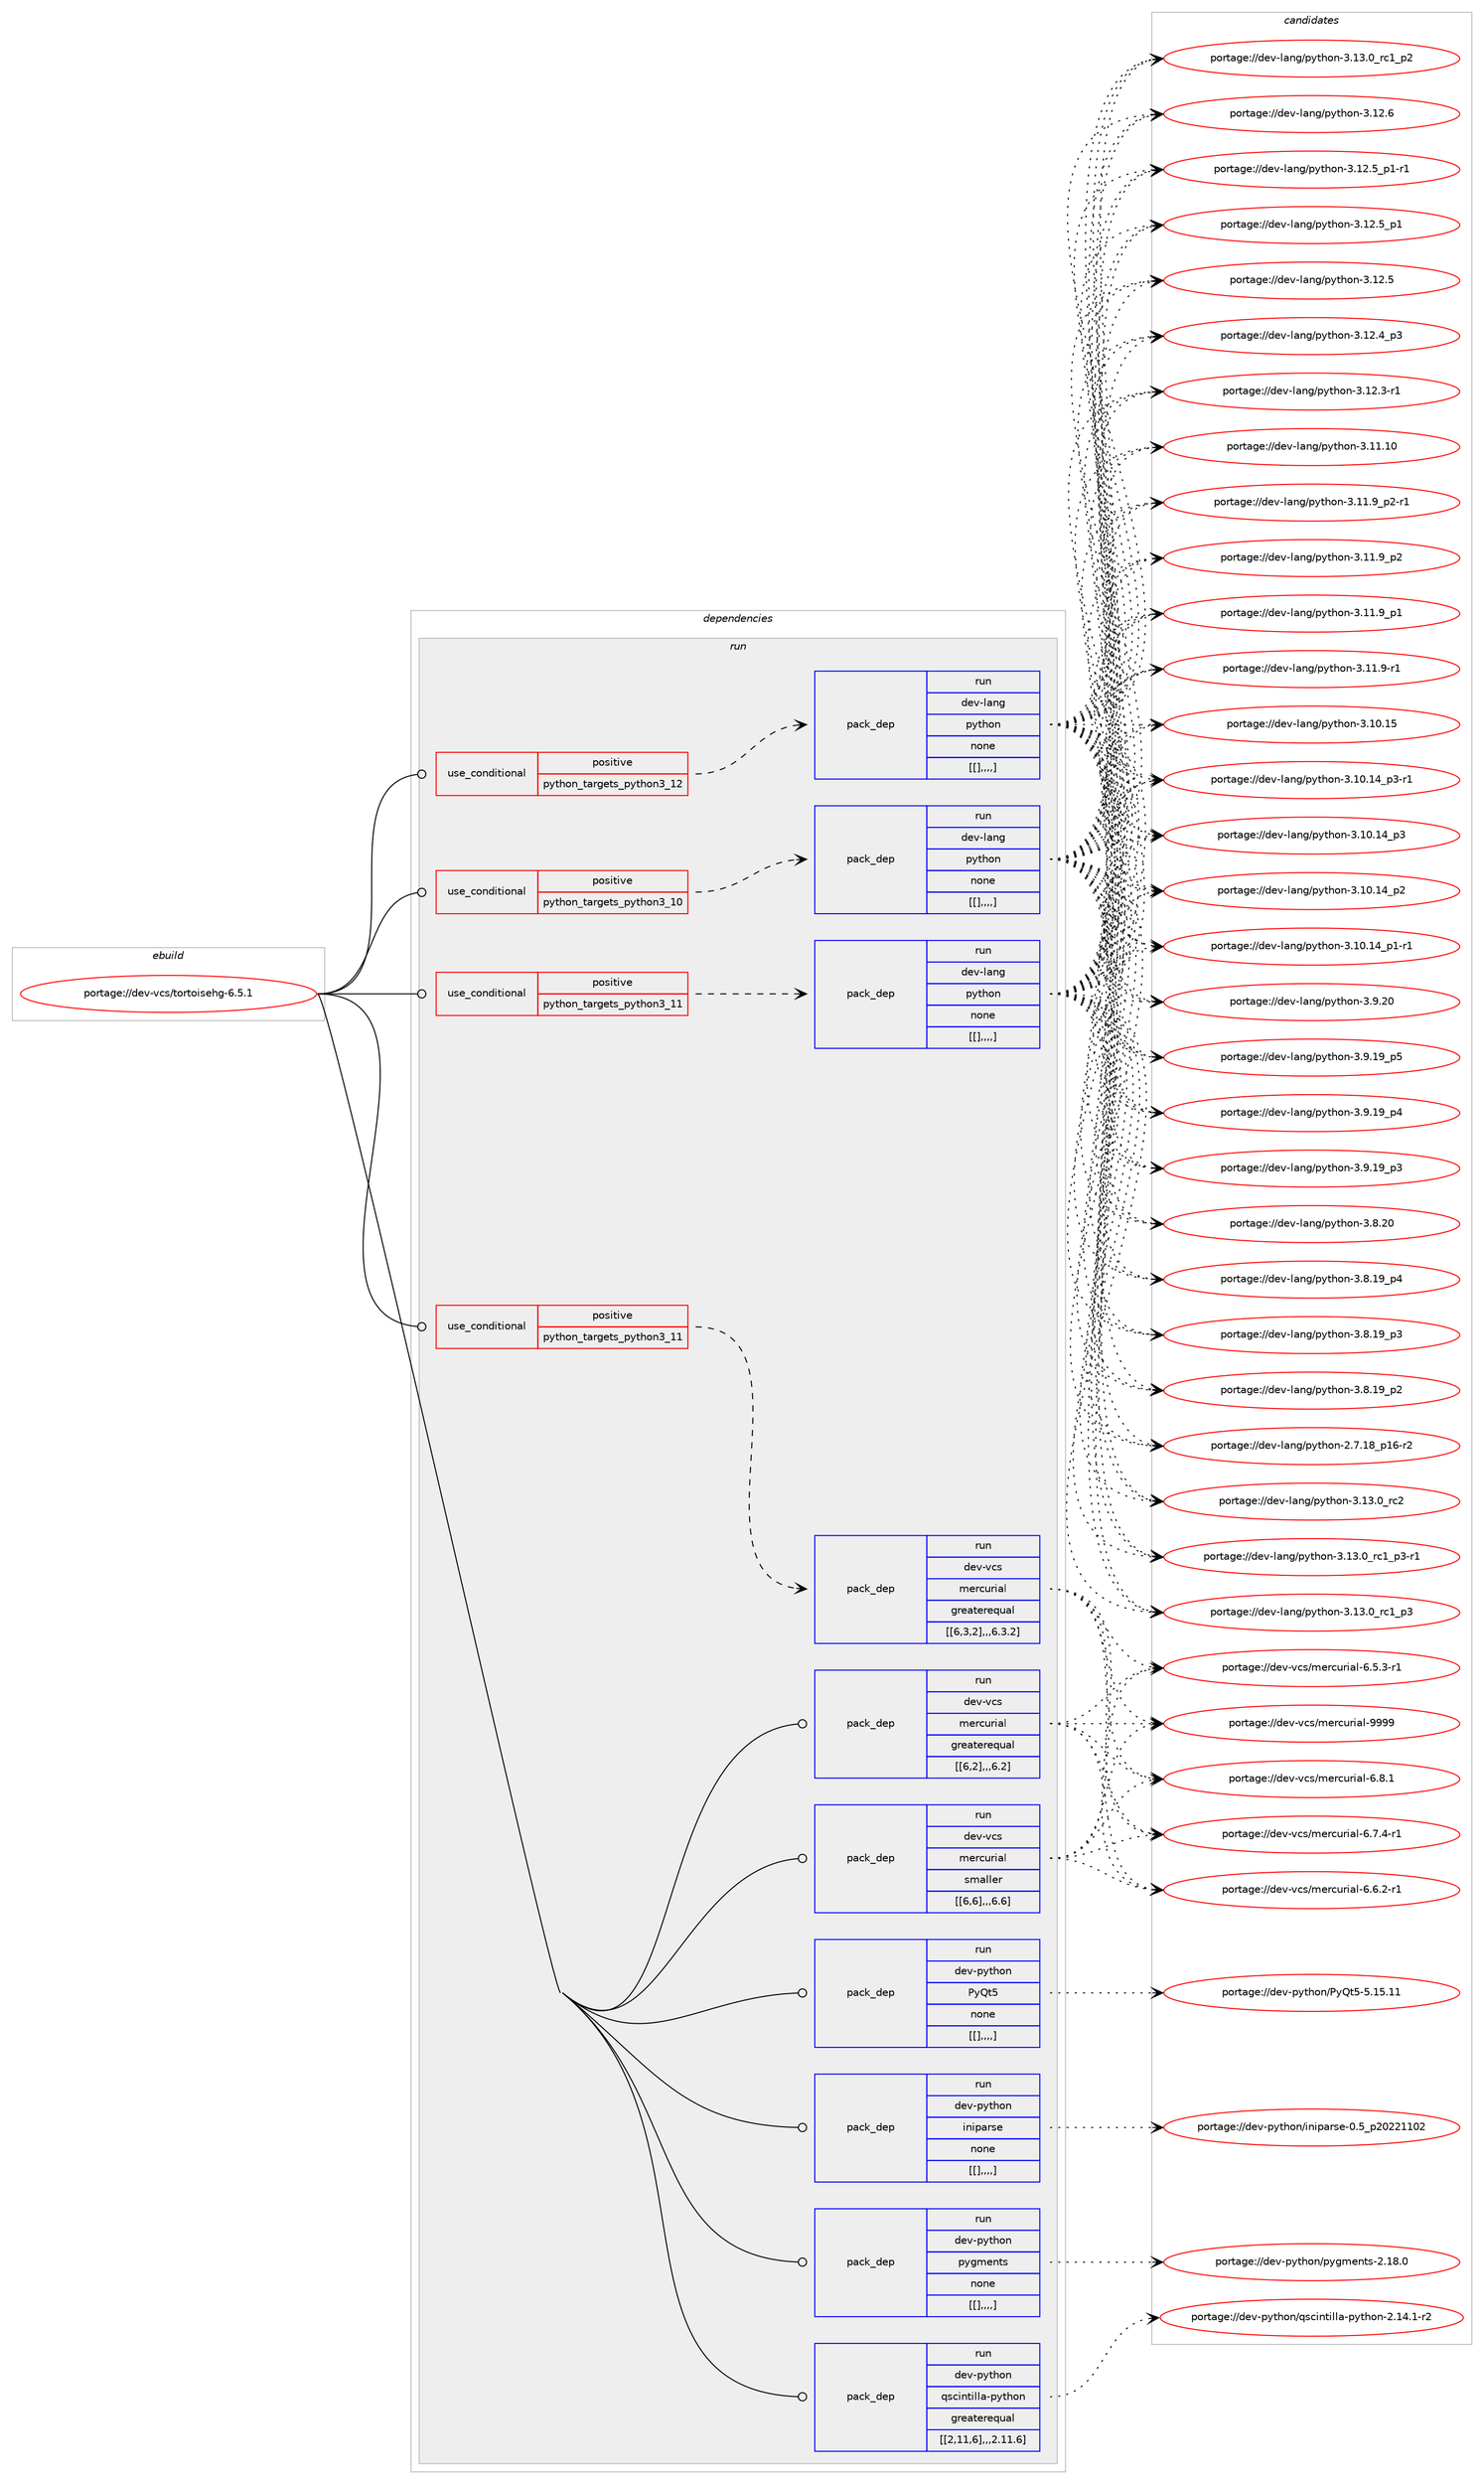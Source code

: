 digraph prolog {

# *************
# Graph options
# *************

newrank=true;
concentrate=true;
compound=true;
graph [rankdir=LR,fontname=Helvetica,fontsize=10,ranksep=1.5];#, ranksep=2.5, nodesep=0.2];
edge  [arrowhead=vee];
node  [fontname=Helvetica,fontsize=10];

# **********
# The ebuild
# **********

subgraph cluster_leftcol {
color=gray;
label=<<i>ebuild</i>>;
id [label="portage://dev-vcs/tortoisehg-6.5.1", color=red, width=4, href="../dev-vcs/tortoisehg-6.5.1.svg"];
}

# ****************
# The dependencies
# ****************

subgraph cluster_midcol {
color=gray;
label=<<i>dependencies</i>>;
subgraph cluster_compile {
fillcolor="#eeeeee";
style=filled;
label=<<i>compile</i>>;
}
subgraph cluster_compileandrun {
fillcolor="#eeeeee";
style=filled;
label=<<i>compile and run</i>>;
}
subgraph cluster_run {
fillcolor="#eeeeee";
style=filled;
label=<<i>run</i>>;
subgraph cond64513 {
dependency227089 [label=<<TABLE BORDER="0" CELLBORDER="1" CELLSPACING="0" CELLPADDING="4"><TR><TD ROWSPAN="3" CELLPADDING="10">use_conditional</TD></TR><TR><TD>positive</TD></TR><TR><TD>python_targets_python3_10</TD></TR></TABLE>>, shape=none, color=red];
subgraph pack161110 {
dependency227090 [label=<<TABLE BORDER="0" CELLBORDER="1" CELLSPACING="0" CELLPADDING="4" WIDTH="220"><TR><TD ROWSPAN="6" CELLPADDING="30">pack_dep</TD></TR><TR><TD WIDTH="110">run</TD></TR><TR><TD>dev-lang</TD></TR><TR><TD>python</TD></TR><TR><TD>none</TD></TR><TR><TD>[[],,,,]</TD></TR></TABLE>>, shape=none, color=blue];
}
dependency227089:e -> dependency227090:w [weight=20,style="dashed",arrowhead="vee"];
}
id:e -> dependency227089:w [weight=20,style="solid",arrowhead="odot"];
subgraph cond64514 {
dependency227091 [label=<<TABLE BORDER="0" CELLBORDER="1" CELLSPACING="0" CELLPADDING="4"><TR><TD ROWSPAN="3" CELLPADDING="10">use_conditional</TD></TR><TR><TD>positive</TD></TR><TR><TD>python_targets_python3_11</TD></TR></TABLE>>, shape=none, color=red];
subgraph pack161111 {
dependency227092 [label=<<TABLE BORDER="0" CELLBORDER="1" CELLSPACING="0" CELLPADDING="4" WIDTH="220"><TR><TD ROWSPAN="6" CELLPADDING="30">pack_dep</TD></TR><TR><TD WIDTH="110">run</TD></TR><TR><TD>dev-lang</TD></TR><TR><TD>python</TD></TR><TR><TD>none</TD></TR><TR><TD>[[],,,,]</TD></TR></TABLE>>, shape=none, color=blue];
}
dependency227091:e -> dependency227092:w [weight=20,style="dashed",arrowhead="vee"];
}
id:e -> dependency227091:w [weight=20,style="solid",arrowhead="odot"];
subgraph cond64515 {
dependency227093 [label=<<TABLE BORDER="0" CELLBORDER="1" CELLSPACING="0" CELLPADDING="4"><TR><TD ROWSPAN="3" CELLPADDING="10">use_conditional</TD></TR><TR><TD>positive</TD></TR><TR><TD>python_targets_python3_11</TD></TR></TABLE>>, shape=none, color=red];
subgraph pack161112 {
dependency227094 [label=<<TABLE BORDER="0" CELLBORDER="1" CELLSPACING="0" CELLPADDING="4" WIDTH="220"><TR><TD ROWSPAN="6" CELLPADDING="30">pack_dep</TD></TR><TR><TD WIDTH="110">run</TD></TR><TR><TD>dev-vcs</TD></TR><TR><TD>mercurial</TD></TR><TR><TD>greaterequal</TD></TR><TR><TD>[[6,3,2],,,6.3.2]</TD></TR></TABLE>>, shape=none, color=blue];
}
dependency227093:e -> dependency227094:w [weight=20,style="dashed",arrowhead="vee"];
}
id:e -> dependency227093:w [weight=20,style="solid",arrowhead="odot"];
subgraph cond64516 {
dependency227095 [label=<<TABLE BORDER="0" CELLBORDER="1" CELLSPACING="0" CELLPADDING="4"><TR><TD ROWSPAN="3" CELLPADDING="10">use_conditional</TD></TR><TR><TD>positive</TD></TR><TR><TD>python_targets_python3_12</TD></TR></TABLE>>, shape=none, color=red];
subgraph pack161113 {
dependency227096 [label=<<TABLE BORDER="0" CELLBORDER="1" CELLSPACING="0" CELLPADDING="4" WIDTH="220"><TR><TD ROWSPAN="6" CELLPADDING="30">pack_dep</TD></TR><TR><TD WIDTH="110">run</TD></TR><TR><TD>dev-lang</TD></TR><TR><TD>python</TD></TR><TR><TD>none</TD></TR><TR><TD>[[],,,,]</TD></TR></TABLE>>, shape=none, color=blue];
}
dependency227095:e -> dependency227096:w [weight=20,style="dashed",arrowhead="vee"];
}
id:e -> dependency227095:w [weight=20,style="solid",arrowhead="odot"];
subgraph pack161114 {
dependency227097 [label=<<TABLE BORDER="0" CELLBORDER="1" CELLSPACING="0" CELLPADDING="4" WIDTH="220"><TR><TD ROWSPAN="6" CELLPADDING="30">pack_dep</TD></TR><TR><TD WIDTH="110">run</TD></TR><TR><TD>dev-python</TD></TR><TR><TD>PyQt5</TD></TR><TR><TD>none</TD></TR><TR><TD>[[],,,,]</TD></TR></TABLE>>, shape=none, color=blue];
}
id:e -> dependency227097:w [weight=20,style="solid",arrowhead="odot"];
subgraph pack161115 {
dependency227098 [label=<<TABLE BORDER="0" CELLBORDER="1" CELLSPACING="0" CELLPADDING="4" WIDTH="220"><TR><TD ROWSPAN="6" CELLPADDING="30">pack_dep</TD></TR><TR><TD WIDTH="110">run</TD></TR><TR><TD>dev-python</TD></TR><TR><TD>iniparse</TD></TR><TR><TD>none</TD></TR><TR><TD>[[],,,,]</TD></TR></TABLE>>, shape=none, color=blue];
}
id:e -> dependency227098:w [weight=20,style="solid",arrowhead="odot"];
subgraph pack161116 {
dependency227099 [label=<<TABLE BORDER="0" CELLBORDER="1" CELLSPACING="0" CELLPADDING="4" WIDTH="220"><TR><TD ROWSPAN="6" CELLPADDING="30">pack_dep</TD></TR><TR><TD WIDTH="110">run</TD></TR><TR><TD>dev-python</TD></TR><TR><TD>pygments</TD></TR><TR><TD>none</TD></TR><TR><TD>[[],,,,]</TD></TR></TABLE>>, shape=none, color=blue];
}
id:e -> dependency227099:w [weight=20,style="solid",arrowhead="odot"];
subgraph pack161117 {
dependency227100 [label=<<TABLE BORDER="0" CELLBORDER="1" CELLSPACING="0" CELLPADDING="4" WIDTH="220"><TR><TD ROWSPAN="6" CELLPADDING="30">pack_dep</TD></TR><TR><TD WIDTH="110">run</TD></TR><TR><TD>dev-python</TD></TR><TR><TD>qscintilla-python</TD></TR><TR><TD>greaterequal</TD></TR><TR><TD>[[2,11,6],,,2.11.6]</TD></TR></TABLE>>, shape=none, color=blue];
}
id:e -> dependency227100:w [weight=20,style="solid",arrowhead="odot"];
subgraph pack161118 {
dependency227101 [label=<<TABLE BORDER="0" CELLBORDER="1" CELLSPACING="0" CELLPADDING="4" WIDTH="220"><TR><TD ROWSPAN="6" CELLPADDING="30">pack_dep</TD></TR><TR><TD WIDTH="110">run</TD></TR><TR><TD>dev-vcs</TD></TR><TR><TD>mercurial</TD></TR><TR><TD>greaterequal</TD></TR><TR><TD>[[6,2],,,6.2]</TD></TR></TABLE>>, shape=none, color=blue];
}
id:e -> dependency227101:w [weight=20,style="solid",arrowhead="odot"];
subgraph pack161119 {
dependency227102 [label=<<TABLE BORDER="0" CELLBORDER="1" CELLSPACING="0" CELLPADDING="4" WIDTH="220"><TR><TD ROWSPAN="6" CELLPADDING="30">pack_dep</TD></TR><TR><TD WIDTH="110">run</TD></TR><TR><TD>dev-vcs</TD></TR><TR><TD>mercurial</TD></TR><TR><TD>smaller</TD></TR><TR><TD>[[6,6],,,6.6]</TD></TR></TABLE>>, shape=none, color=blue];
}
id:e -> dependency227102:w [weight=20,style="solid",arrowhead="odot"];
}
}

# **************
# The candidates
# **************

subgraph cluster_choices {
rank=same;
color=gray;
label=<<i>candidates</i>>;

subgraph choice161110 {
color=black;
nodesep=1;
choice10010111845108971101034711212111610411111045514649514648951149950 [label="portage://dev-lang/python-3.13.0_rc2", color=red, width=4,href="../dev-lang/python-3.13.0_rc2.svg"];
choice1001011184510897110103471121211161041111104551464951464895114994995112514511449 [label="portage://dev-lang/python-3.13.0_rc1_p3-r1", color=red, width=4,href="../dev-lang/python-3.13.0_rc1_p3-r1.svg"];
choice100101118451089711010347112121116104111110455146495146489511499499511251 [label="portage://dev-lang/python-3.13.0_rc1_p3", color=red, width=4,href="../dev-lang/python-3.13.0_rc1_p3.svg"];
choice100101118451089711010347112121116104111110455146495146489511499499511250 [label="portage://dev-lang/python-3.13.0_rc1_p2", color=red, width=4,href="../dev-lang/python-3.13.0_rc1_p2.svg"];
choice10010111845108971101034711212111610411111045514649504654 [label="portage://dev-lang/python-3.12.6", color=red, width=4,href="../dev-lang/python-3.12.6.svg"];
choice1001011184510897110103471121211161041111104551464950465395112494511449 [label="portage://dev-lang/python-3.12.5_p1-r1", color=red, width=4,href="../dev-lang/python-3.12.5_p1-r1.svg"];
choice100101118451089711010347112121116104111110455146495046539511249 [label="portage://dev-lang/python-3.12.5_p1", color=red, width=4,href="../dev-lang/python-3.12.5_p1.svg"];
choice10010111845108971101034711212111610411111045514649504653 [label="portage://dev-lang/python-3.12.5", color=red, width=4,href="../dev-lang/python-3.12.5.svg"];
choice100101118451089711010347112121116104111110455146495046529511251 [label="portage://dev-lang/python-3.12.4_p3", color=red, width=4,href="../dev-lang/python-3.12.4_p3.svg"];
choice100101118451089711010347112121116104111110455146495046514511449 [label="portage://dev-lang/python-3.12.3-r1", color=red, width=4,href="../dev-lang/python-3.12.3-r1.svg"];
choice1001011184510897110103471121211161041111104551464949464948 [label="portage://dev-lang/python-3.11.10", color=red, width=4,href="../dev-lang/python-3.11.10.svg"];
choice1001011184510897110103471121211161041111104551464949465795112504511449 [label="portage://dev-lang/python-3.11.9_p2-r1", color=red, width=4,href="../dev-lang/python-3.11.9_p2-r1.svg"];
choice100101118451089711010347112121116104111110455146494946579511250 [label="portage://dev-lang/python-3.11.9_p2", color=red, width=4,href="../dev-lang/python-3.11.9_p2.svg"];
choice100101118451089711010347112121116104111110455146494946579511249 [label="portage://dev-lang/python-3.11.9_p1", color=red, width=4,href="../dev-lang/python-3.11.9_p1.svg"];
choice100101118451089711010347112121116104111110455146494946574511449 [label="portage://dev-lang/python-3.11.9-r1", color=red, width=4,href="../dev-lang/python-3.11.9-r1.svg"];
choice1001011184510897110103471121211161041111104551464948464953 [label="portage://dev-lang/python-3.10.15", color=red, width=4,href="../dev-lang/python-3.10.15.svg"];
choice100101118451089711010347112121116104111110455146494846495295112514511449 [label="portage://dev-lang/python-3.10.14_p3-r1", color=red, width=4,href="../dev-lang/python-3.10.14_p3-r1.svg"];
choice10010111845108971101034711212111610411111045514649484649529511251 [label="portage://dev-lang/python-3.10.14_p3", color=red, width=4,href="../dev-lang/python-3.10.14_p3.svg"];
choice10010111845108971101034711212111610411111045514649484649529511250 [label="portage://dev-lang/python-3.10.14_p2", color=red, width=4,href="../dev-lang/python-3.10.14_p2.svg"];
choice100101118451089711010347112121116104111110455146494846495295112494511449 [label="portage://dev-lang/python-3.10.14_p1-r1", color=red, width=4,href="../dev-lang/python-3.10.14_p1-r1.svg"];
choice10010111845108971101034711212111610411111045514657465048 [label="portage://dev-lang/python-3.9.20", color=red, width=4,href="../dev-lang/python-3.9.20.svg"];
choice100101118451089711010347112121116104111110455146574649579511253 [label="portage://dev-lang/python-3.9.19_p5", color=red, width=4,href="../dev-lang/python-3.9.19_p5.svg"];
choice100101118451089711010347112121116104111110455146574649579511252 [label="portage://dev-lang/python-3.9.19_p4", color=red, width=4,href="../dev-lang/python-3.9.19_p4.svg"];
choice100101118451089711010347112121116104111110455146574649579511251 [label="portage://dev-lang/python-3.9.19_p3", color=red, width=4,href="../dev-lang/python-3.9.19_p3.svg"];
choice10010111845108971101034711212111610411111045514656465048 [label="portage://dev-lang/python-3.8.20", color=red, width=4,href="../dev-lang/python-3.8.20.svg"];
choice100101118451089711010347112121116104111110455146564649579511252 [label="portage://dev-lang/python-3.8.19_p4", color=red, width=4,href="../dev-lang/python-3.8.19_p4.svg"];
choice100101118451089711010347112121116104111110455146564649579511251 [label="portage://dev-lang/python-3.8.19_p3", color=red, width=4,href="../dev-lang/python-3.8.19_p3.svg"];
choice100101118451089711010347112121116104111110455146564649579511250 [label="portage://dev-lang/python-3.8.19_p2", color=red, width=4,href="../dev-lang/python-3.8.19_p2.svg"];
choice100101118451089711010347112121116104111110455046554649569511249544511450 [label="portage://dev-lang/python-2.7.18_p16-r2", color=red, width=4,href="../dev-lang/python-2.7.18_p16-r2.svg"];
dependency227090:e -> choice10010111845108971101034711212111610411111045514649514648951149950:w [style=dotted,weight="100"];
dependency227090:e -> choice1001011184510897110103471121211161041111104551464951464895114994995112514511449:w [style=dotted,weight="100"];
dependency227090:e -> choice100101118451089711010347112121116104111110455146495146489511499499511251:w [style=dotted,weight="100"];
dependency227090:e -> choice100101118451089711010347112121116104111110455146495146489511499499511250:w [style=dotted,weight="100"];
dependency227090:e -> choice10010111845108971101034711212111610411111045514649504654:w [style=dotted,weight="100"];
dependency227090:e -> choice1001011184510897110103471121211161041111104551464950465395112494511449:w [style=dotted,weight="100"];
dependency227090:e -> choice100101118451089711010347112121116104111110455146495046539511249:w [style=dotted,weight="100"];
dependency227090:e -> choice10010111845108971101034711212111610411111045514649504653:w [style=dotted,weight="100"];
dependency227090:e -> choice100101118451089711010347112121116104111110455146495046529511251:w [style=dotted,weight="100"];
dependency227090:e -> choice100101118451089711010347112121116104111110455146495046514511449:w [style=dotted,weight="100"];
dependency227090:e -> choice1001011184510897110103471121211161041111104551464949464948:w [style=dotted,weight="100"];
dependency227090:e -> choice1001011184510897110103471121211161041111104551464949465795112504511449:w [style=dotted,weight="100"];
dependency227090:e -> choice100101118451089711010347112121116104111110455146494946579511250:w [style=dotted,weight="100"];
dependency227090:e -> choice100101118451089711010347112121116104111110455146494946579511249:w [style=dotted,weight="100"];
dependency227090:e -> choice100101118451089711010347112121116104111110455146494946574511449:w [style=dotted,weight="100"];
dependency227090:e -> choice1001011184510897110103471121211161041111104551464948464953:w [style=dotted,weight="100"];
dependency227090:e -> choice100101118451089711010347112121116104111110455146494846495295112514511449:w [style=dotted,weight="100"];
dependency227090:e -> choice10010111845108971101034711212111610411111045514649484649529511251:w [style=dotted,weight="100"];
dependency227090:e -> choice10010111845108971101034711212111610411111045514649484649529511250:w [style=dotted,weight="100"];
dependency227090:e -> choice100101118451089711010347112121116104111110455146494846495295112494511449:w [style=dotted,weight="100"];
dependency227090:e -> choice10010111845108971101034711212111610411111045514657465048:w [style=dotted,weight="100"];
dependency227090:e -> choice100101118451089711010347112121116104111110455146574649579511253:w [style=dotted,weight="100"];
dependency227090:e -> choice100101118451089711010347112121116104111110455146574649579511252:w [style=dotted,weight="100"];
dependency227090:e -> choice100101118451089711010347112121116104111110455146574649579511251:w [style=dotted,weight="100"];
dependency227090:e -> choice10010111845108971101034711212111610411111045514656465048:w [style=dotted,weight="100"];
dependency227090:e -> choice100101118451089711010347112121116104111110455146564649579511252:w [style=dotted,weight="100"];
dependency227090:e -> choice100101118451089711010347112121116104111110455146564649579511251:w [style=dotted,weight="100"];
dependency227090:e -> choice100101118451089711010347112121116104111110455146564649579511250:w [style=dotted,weight="100"];
dependency227090:e -> choice100101118451089711010347112121116104111110455046554649569511249544511450:w [style=dotted,weight="100"];
}
subgraph choice161111 {
color=black;
nodesep=1;
choice10010111845108971101034711212111610411111045514649514648951149950 [label="portage://dev-lang/python-3.13.0_rc2", color=red, width=4,href="../dev-lang/python-3.13.0_rc2.svg"];
choice1001011184510897110103471121211161041111104551464951464895114994995112514511449 [label="portage://dev-lang/python-3.13.0_rc1_p3-r1", color=red, width=4,href="../dev-lang/python-3.13.0_rc1_p3-r1.svg"];
choice100101118451089711010347112121116104111110455146495146489511499499511251 [label="portage://dev-lang/python-3.13.0_rc1_p3", color=red, width=4,href="../dev-lang/python-3.13.0_rc1_p3.svg"];
choice100101118451089711010347112121116104111110455146495146489511499499511250 [label="portage://dev-lang/python-3.13.0_rc1_p2", color=red, width=4,href="../dev-lang/python-3.13.0_rc1_p2.svg"];
choice10010111845108971101034711212111610411111045514649504654 [label="portage://dev-lang/python-3.12.6", color=red, width=4,href="../dev-lang/python-3.12.6.svg"];
choice1001011184510897110103471121211161041111104551464950465395112494511449 [label="portage://dev-lang/python-3.12.5_p1-r1", color=red, width=4,href="../dev-lang/python-3.12.5_p1-r1.svg"];
choice100101118451089711010347112121116104111110455146495046539511249 [label="portage://dev-lang/python-3.12.5_p1", color=red, width=4,href="../dev-lang/python-3.12.5_p1.svg"];
choice10010111845108971101034711212111610411111045514649504653 [label="portage://dev-lang/python-3.12.5", color=red, width=4,href="../dev-lang/python-3.12.5.svg"];
choice100101118451089711010347112121116104111110455146495046529511251 [label="portage://dev-lang/python-3.12.4_p3", color=red, width=4,href="../dev-lang/python-3.12.4_p3.svg"];
choice100101118451089711010347112121116104111110455146495046514511449 [label="portage://dev-lang/python-3.12.3-r1", color=red, width=4,href="../dev-lang/python-3.12.3-r1.svg"];
choice1001011184510897110103471121211161041111104551464949464948 [label="portage://dev-lang/python-3.11.10", color=red, width=4,href="../dev-lang/python-3.11.10.svg"];
choice1001011184510897110103471121211161041111104551464949465795112504511449 [label="portage://dev-lang/python-3.11.9_p2-r1", color=red, width=4,href="../dev-lang/python-3.11.9_p2-r1.svg"];
choice100101118451089711010347112121116104111110455146494946579511250 [label="portage://dev-lang/python-3.11.9_p2", color=red, width=4,href="../dev-lang/python-3.11.9_p2.svg"];
choice100101118451089711010347112121116104111110455146494946579511249 [label="portage://dev-lang/python-3.11.9_p1", color=red, width=4,href="../dev-lang/python-3.11.9_p1.svg"];
choice100101118451089711010347112121116104111110455146494946574511449 [label="portage://dev-lang/python-3.11.9-r1", color=red, width=4,href="../dev-lang/python-3.11.9-r1.svg"];
choice1001011184510897110103471121211161041111104551464948464953 [label="portage://dev-lang/python-3.10.15", color=red, width=4,href="../dev-lang/python-3.10.15.svg"];
choice100101118451089711010347112121116104111110455146494846495295112514511449 [label="portage://dev-lang/python-3.10.14_p3-r1", color=red, width=4,href="../dev-lang/python-3.10.14_p3-r1.svg"];
choice10010111845108971101034711212111610411111045514649484649529511251 [label="portage://dev-lang/python-3.10.14_p3", color=red, width=4,href="../dev-lang/python-3.10.14_p3.svg"];
choice10010111845108971101034711212111610411111045514649484649529511250 [label="portage://dev-lang/python-3.10.14_p2", color=red, width=4,href="../dev-lang/python-3.10.14_p2.svg"];
choice100101118451089711010347112121116104111110455146494846495295112494511449 [label="portage://dev-lang/python-3.10.14_p1-r1", color=red, width=4,href="../dev-lang/python-3.10.14_p1-r1.svg"];
choice10010111845108971101034711212111610411111045514657465048 [label="portage://dev-lang/python-3.9.20", color=red, width=4,href="../dev-lang/python-3.9.20.svg"];
choice100101118451089711010347112121116104111110455146574649579511253 [label="portage://dev-lang/python-3.9.19_p5", color=red, width=4,href="../dev-lang/python-3.9.19_p5.svg"];
choice100101118451089711010347112121116104111110455146574649579511252 [label="portage://dev-lang/python-3.9.19_p4", color=red, width=4,href="../dev-lang/python-3.9.19_p4.svg"];
choice100101118451089711010347112121116104111110455146574649579511251 [label="portage://dev-lang/python-3.9.19_p3", color=red, width=4,href="../dev-lang/python-3.9.19_p3.svg"];
choice10010111845108971101034711212111610411111045514656465048 [label="portage://dev-lang/python-3.8.20", color=red, width=4,href="../dev-lang/python-3.8.20.svg"];
choice100101118451089711010347112121116104111110455146564649579511252 [label="portage://dev-lang/python-3.8.19_p4", color=red, width=4,href="../dev-lang/python-3.8.19_p4.svg"];
choice100101118451089711010347112121116104111110455146564649579511251 [label="portage://dev-lang/python-3.8.19_p3", color=red, width=4,href="../dev-lang/python-3.8.19_p3.svg"];
choice100101118451089711010347112121116104111110455146564649579511250 [label="portage://dev-lang/python-3.8.19_p2", color=red, width=4,href="../dev-lang/python-3.8.19_p2.svg"];
choice100101118451089711010347112121116104111110455046554649569511249544511450 [label="portage://dev-lang/python-2.7.18_p16-r2", color=red, width=4,href="../dev-lang/python-2.7.18_p16-r2.svg"];
dependency227092:e -> choice10010111845108971101034711212111610411111045514649514648951149950:w [style=dotted,weight="100"];
dependency227092:e -> choice1001011184510897110103471121211161041111104551464951464895114994995112514511449:w [style=dotted,weight="100"];
dependency227092:e -> choice100101118451089711010347112121116104111110455146495146489511499499511251:w [style=dotted,weight="100"];
dependency227092:e -> choice100101118451089711010347112121116104111110455146495146489511499499511250:w [style=dotted,weight="100"];
dependency227092:e -> choice10010111845108971101034711212111610411111045514649504654:w [style=dotted,weight="100"];
dependency227092:e -> choice1001011184510897110103471121211161041111104551464950465395112494511449:w [style=dotted,weight="100"];
dependency227092:e -> choice100101118451089711010347112121116104111110455146495046539511249:w [style=dotted,weight="100"];
dependency227092:e -> choice10010111845108971101034711212111610411111045514649504653:w [style=dotted,weight="100"];
dependency227092:e -> choice100101118451089711010347112121116104111110455146495046529511251:w [style=dotted,weight="100"];
dependency227092:e -> choice100101118451089711010347112121116104111110455146495046514511449:w [style=dotted,weight="100"];
dependency227092:e -> choice1001011184510897110103471121211161041111104551464949464948:w [style=dotted,weight="100"];
dependency227092:e -> choice1001011184510897110103471121211161041111104551464949465795112504511449:w [style=dotted,weight="100"];
dependency227092:e -> choice100101118451089711010347112121116104111110455146494946579511250:w [style=dotted,weight="100"];
dependency227092:e -> choice100101118451089711010347112121116104111110455146494946579511249:w [style=dotted,weight="100"];
dependency227092:e -> choice100101118451089711010347112121116104111110455146494946574511449:w [style=dotted,weight="100"];
dependency227092:e -> choice1001011184510897110103471121211161041111104551464948464953:w [style=dotted,weight="100"];
dependency227092:e -> choice100101118451089711010347112121116104111110455146494846495295112514511449:w [style=dotted,weight="100"];
dependency227092:e -> choice10010111845108971101034711212111610411111045514649484649529511251:w [style=dotted,weight="100"];
dependency227092:e -> choice10010111845108971101034711212111610411111045514649484649529511250:w [style=dotted,weight="100"];
dependency227092:e -> choice100101118451089711010347112121116104111110455146494846495295112494511449:w [style=dotted,weight="100"];
dependency227092:e -> choice10010111845108971101034711212111610411111045514657465048:w [style=dotted,weight="100"];
dependency227092:e -> choice100101118451089711010347112121116104111110455146574649579511253:w [style=dotted,weight="100"];
dependency227092:e -> choice100101118451089711010347112121116104111110455146574649579511252:w [style=dotted,weight="100"];
dependency227092:e -> choice100101118451089711010347112121116104111110455146574649579511251:w [style=dotted,weight="100"];
dependency227092:e -> choice10010111845108971101034711212111610411111045514656465048:w [style=dotted,weight="100"];
dependency227092:e -> choice100101118451089711010347112121116104111110455146564649579511252:w [style=dotted,weight="100"];
dependency227092:e -> choice100101118451089711010347112121116104111110455146564649579511251:w [style=dotted,weight="100"];
dependency227092:e -> choice100101118451089711010347112121116104111110455146564649579511250:w [style=dotted,weight="100"];
dependency227092:e -> choice100101118451089711010347112121116104111110455046554649569511249544511450:w [style=dotted,weight="100"];
}
subgraph choice161112 {
color=black;
nodesep=1;
choice10010111845118991154710910111499117114105971084557575757 [label="portage://dev-vcs/mercurial-9999", color=red, width=4,href="../dev-vcs/mercurial-9999.svg"];
choice1001011184511899115471091011149911711410597108455446564649 [label="portage://dev-vcs/mercurial-6.8.1", color=red, width=4,href="../dev-vcs/mercurial-6.8.1.svg"];
choice10010111845118991154710910111499117114105971084554465546524511449 [label="portage://dev-vcs/mercurial-6.7.4-r1", color=red, width=4,href="../dev-vcs/mercurial-6.7.4-r1.svg"];
choice10010111845118991154710910111499117114105971084554465446504511449 [label="portage://dev-vcs/mercurial-6.6.2-r1", color=red, width=4,href="../dev-vcs/mercurial-6.6.2-r1.svg"];
choice10010111845118991154710910111499117114105971084554465346514511449 [label="portage://dev-vcs/mercurial-6.5.3-r1", color=red, width=4,href="../dev-vcs/mercurial-6.5.3-r1.svg"];
dependency227094:e -> choice10010111845118991154710910111499117114105971084557575757:w [style=dotted,weight="100"];
dependency227094:e -> choice1001011184511899115471091011149911711410597108455446564649:w [style=dotted,weight="100"];
dependency227094:e -> choice10010111845118991154710910111499117114105971084554465546524511449:w [style=dotted,weight="100"];
dependency227094:e -> choice10010111845118991154710910111499117114105971084554465446504511449:w [style=dotted,weight="100"];
dependency227094:e -> choice10010111845118991154710910111499117114105971084554465346514511449:w [style=dotted,weight="100"];
}
subgraph choice161113 {
color=black;
nodesep=1;
choice10010111845108971101034711212111610411111045514649514648951149950 [label="portage://dev-lang/python-3.13.0_rc2", color=red, width=4,href="../dev-lang/python-3.13.0_rc2.svg"];
choice1001011184510897110103471121211161041111104551464951464895114994995112514511449 [label="portage://dev-lang/python-3.13.0_rc1_p3-r1", color=red, width=4,href="../dev-lang/python-3.13.0_rc1_p3-r1.svg"];
choice100101118451089711010347112121116104111110455146495146489511499499511251 [label="portage://dev-lang/python-3.13.0_rc1_p3", color=red, width=4,href="../dev-lang/python-3.13.0_rc1_p3.svg"];
choice100101118451089711010347112121116104111110455146495146489511499499511250 [label="portage://dev-lang/python-3.13.0_rc1_p2", color=red, width=4,href="../dev-lang/python-3.13.0_rc1_p2.svg"];
choice10010111845108971101034711212111610411111045514649504654 [label="portage://dev-lang/python-3.12.6", color=red, width=4,href="../dev-lang/python-3.12.6.svg"];
choice1001011184510897110103471121211161041111104551464950465395112494511449 [label="portage://dev-lang/python-3.12.5_p1-r1", color=red, width=4,href="../dev-lang/python-3.12.5_p1-r1.svg"];
choice100101118451089711010347112121116104111110455146495046539511249 [label="portage://dev-lang/python-3.12.5_p1", color=red, width=4,href="../dev-lang/python-3.12.5_p1.svg"];
choice10010111845108971101034711212111610411111045514649504653 [label="portage://dev-lang/python-3.12.5", color=red, width=4,href="../dev-lang/python-3.12.5.svg"];
choice100101118451089711010347112121116104111110455146495046529511251 [label="portage://dev-lang/python-3.12.4_p3", color=red, width=4,href="../dev-lang/python-3.12.4_p3.svg"];
choice100101118451089711010347112121116104111110455146495046514511449 [label="portage://dev-lang/python-3.12.3-r1", color=red, width=4,href="../dev-lang/python-3.12.3-r1.svg"];
choice1001011184510897110103471121211161041111104551464949464948 [label="portage://dev-lang/python-3.11.10", color=red, width=4,href="../dev-lang/python-3.11.10.svg"];
choice1001011184510897110103471121211161041111104551464949465795112504511449 [label="portage://dev-lang/python-3.11.9_p2-r1", color=red, width=4,href="../dev-lang/python-3.11.9_p2-r1.svg"];
choice100101118451089711010347112121116104111110455146494946579511250 [label="portage://dev-lang/python-3.11.9_p2", color=red, width=4,href="../dev-lang/python-3.11.9_p2.svg"];
choice100101118451089711010347112121116104111110455146494946579511249 [label="portage://dev-lang/python-3.11.9_p1", color=red, width=4,href="../dev-lang/python-3.11.9_p1.svg"];
choice100101118451089711010347112121116104111110455146494946574511449 [label="portage://dev-lang/python-3.11.9-r1", color=red, width=4,href="../dev-lang/python-3.11.9-r1.svg"];
choice1001011184510897110103471121211161041111104551464948464953 [label="portage://dev-lang/python-3.10.15", color=red, width=4,href="../dev-lang/python-3.10.15.svg"];
choice100101118451089711010347112121116104111110455146494846495295112514511449 [label="portage://dev-lang/python-3.10.14_p3-r1", color=red, width=4,href="../dev-lang/python-3.10.14_p3-r1.svg"];
choice10010111845108971101034711212111610411111045514649484649529511251 [label="portage://dev-lang/python-3.10.14_p3", color=red, width=4,href="../dev-lang/python-3.10.14_p3.svg"];
choice10010111845108971101034711212111610411111045514649484649529511250 [label="portage://dev-lang/python-3.10.14_p2", color=red, width=4,href="../dev-lang/python-3.10.14_p2.svg"];
choice100101118451089711010347112121116104111110455146494846495295112494511449 [label="portage://dev-lang/python-3.10.14_p1-r1", color=red, width=4,href="../dev-lang/python-3.10.14_p1-r1.svg"];
choice10010111845108971101034711212111610411111045514657465048 [label="portage://dev-lang/python-3.9.20", color=red, width=4,href="../dev-lang/python-3.9.20.svg"];
choice100101118451089711010347112121116104111110455146574649579511253 [label="portage://dev-lang/python-3.9.19_p5", color=red, width=4,href="../dev-lang/python-3.9.19_p5.svg"];
choice100101118451089711010347112121116104111110455146574649579511252 [label="portage://dev-lang/python-3.9.19_p4", color=red, width=4,href="../dev-lang/python-3.9.19_p4.svg"];
choice100101118451089711010347112121116104111110455146574649579511251 [label="portage://dev-lang/python-3.9.19_p3", color=red, width=4,href="../dev-lang/python-3.9.19_p3.svg"];
choice10010111845108971101034711212111610411111045514656465048 [label="portage://dev-lang/python-3.8.20", color=red, width=4,href="../dev-lang/python-3.8.20.svg"];
choice100101118451089711010347112121116104111110455146564649579511252 [label="portage://dev-lang/python-3.8.19_p4", color=red, width=4,href="../dev-lang/python-3.8.19_p4.svg"];
choice100101118451089711010347112121116104111110455146564649579511251 [label="portage://dev-lang/python-3.8.19_p3", color=red, width=4,href="../dev-lang/python-3.8.19_p3.svg"];
choice100101118451089711010347112121116104111110455146564649579511250 [label="portage://dev-lang/python-3.8.19_p2", color=red, width=4,href="../dev-lang/python-3.8.19_p2.svg"];
choice100101118451089711010347112121116104111110455046554649569511249544511450 [label="portage://dev-lang/python-2.7.18_p16-r2", color=red, width=4,href="../dev-lang/python-2.7.18_p16-r2.svg"];
dependency227096:e -> choice10010111845108971101034711212111610411111045514649514648951149950:w [style=dotted,weight="100"];
dependency227096:e -> choice1001011184510897110103471121211161041111104551464951464895114994995112514511449:w [style=dotted,weight="100"];
dependency227096:e -> choice100101118451089711010347112121116104111110455146495146489511499499511251:w [style=dotted,weight="100"];
dependency227096:e -> choice100101118451089711010347112121116104111110455146495146489511499499511250:w [style=dotted,weight="100"];
dependency227096:e -> choice10010111845108971101034711212111610411111045514649504654:w [style=dotted,weight="100"];
dependency227096:e -> choice1001011184510897110103471121211161041111104551464950465395112494511449:w [style=dotted,weight="100"];
dependency227096:e -> choice100101118451089711010347112121116104111110455146495046539511249:w [style=dotted,weight="100"];
dependency227096:e -> choice10010111845108971101034711212111610411111045514649504653:w [style=dotted,weight="100"];
dependency227096:e -> choice100101118451089711010347112121116104111110455146495046529511251:w [style=dotted,weight="100"];
dependency227096:e -> choice100101118451089711010347112121116104111110455146495046514511449:w [style=dotted,weight="100"];
dependency227096:e -> choice1001011184510897110103471121211161041111104551464949464948:w [style=dotted,weight="100"];
dependency227096:e -> choice1001011184510897110103471121211161041111104551464949465795112504511449:w [style=dotted,weight="100"];
dependency227096:e -> choice100101118451089711010347112121116104111110455146494946579511250:w [style=dotted,weight="100"];
dependency227096:e -> choice100101118451089711010347112121116104111110455146494946579511249:w [style=dotted,weight="100"];
dependency227096:e -> choice100101118451089711010347112121116104111110455146494946574511449:w [style=dotted,weight="100"];
dependency227096:e -> choice1001011184510897110103471121211161041111104551464948464953:w [style=dotted,weight="100"];
dependency227096:e -> choice100101118451089711010347112121116104111110455146494846495295112514511449:w [style=dotted,weight="100"];
dependency227096:e -> choice10010111845108971101034711212111610411111045514649484649529511251:w [style=dotted,weight="100"];
dependency227096:e -> choice10010111845108971101034711212111610411111045514649484649529511250:w [style=dotted,weight="100"];
dependency227096:e -> choice100101118451089711010347112121116104111110455146494846495295112494511449:w [style=dotted,weight="100"];
dependency227096:e -> choice10010111845108971101034711212111610411111045514657465048:w [style=dotted,weight="100"];
dependency227096:e -> choice100101118451089711010347112121116104111110455146574649579511253:w [style=dotted,weight="100"];
dependency227096:e -> choice100101118451089711010347112121116104111110455146574649579511252:w [style=dotted,weight="100"];
dependency227096:e -> choice100101118451089711010347112121116104111110455146574649579511251:w [style=dotted,weight="100"];
dependency227096:e -> choice10010111845108971101034711212111610411111045514656465048:w [style=dotted,weight="100"];
dependency227096:e -> choice100101118451089711010347112121116104111110455146564649579511252:w [style=dotted,weight="100"];
dependency227096:e -> choice100101118451089711010347112121116104111110455146564649579511251:w [style=dotted,weight="100"];
dependency227096:e -> choice100101118451089711010347112121116104111110455146564649579511250:w [style=dotted,weight="100"];
dependency227096:e -> choice100101118451089711010347112121116104111110455046554649569511249544511450:w [style=dotted,weight="100"];
}
subgraph choice161114 {
color=black;
nodesep=1;
choice10010111845112121116104111110478012181116534553464953464949 [label="portage://dev-python/PyQt5-5.15.11", color=red, width=4,href="../dev-python/PyQt5-5.15.11.svg"];
dependency227097:e -> choice10010111845112121116104111110478012181116534553464953464949:w [style=dotted,weight="100"];
}
subgraph choice161115 {
color=black;
nodesep=1;
choice10010111845112121116104111110471051101051129711411510145484653951125048505049494850 [label="portage://dev-python/iniparse-0.5_p20221102", color=red, width=4,href="../dev-python/iniparse-0.5_p20221102.svg"];
dependency227098:e -> choice10010111845112121116104111110471051101051129711411510145484653951125048505049494850:w [style=dotted,weight="100"];
}
subgraph choice161116 {
color=black;
nodesep=1;
choice100101118451121211161041111104711212110310910111011611545504649564648 [label="portage://dev-python/pygments-2.18.0", color=red, width=4,href="../dev-python/pygments-2.18.0.svg"];
dependency227099:e -> choice100101118451121211161041111104711212110310910111011611545504649564648:w [style=dotted,weight="100"];
}
subgraph choice161117 {
color=black;
nodesep=1;
choice1001011184511212111610411111047113115991051101161051081089745112121116104111110455046495246494511450 [label="portage://dev-python/qscintilla-python-2.14.1-r2", color=red, width=4,href="../dev-python/qscintilla-python-2.14.1-r2.svg"];
dependency227100:e -> choice1001011184511212111610411111047113115991051101161051081089745112121116104111110455046495246494511450:w [style=dotted,weight="100"];
}
subgraph choice161118 {
color=black;
nodesep=1;
choice10010111845118991154710910111499117114105971084557575757 [label="portage://dev-vcs/mercurial-9999", color=red, width=4,href="../dev-vcs/mercurial-9999.svg"];
choice1001011184511899115471091011149911711410597108455446564649 [label="portage://dev-vcs/mercurial-6.8.1", color=red, width=4,href="../dev-vcs/mercurial-6.8.1.svg"];
choice10010111845118991154710910111499117114105971084554465546524511449 [label="portage://dev-vcs/mercurial-6.7.4-r1", color=red, width=4,href="../dev-vcs/mercurial-6.7.4-r1.svg"];
choice10010111845118991154710910111499117114105971084554465446504511449 [label="portage://dev-vcs/mercurial-6.6.2-r1", color=red, width=4,href="../dev-vcs/mercurial-6.6.2-r1.svg"];
choice10010111845118991154710910111499117114105971084554465346514511449 [label="portage://dev-vcs/mercurial-6.5.3-r1", color=red, width=4,href="../dev-vcs/mercurial-6.5.3-r1.svg"];
dependency227101:e -> choice10010111845118991154710910111499117114105971084557575757:w [style=dotted,weight="100"];
dependency227101:e -> choice1001011184511899115471091011149911711410597108455446564649:w [style=dotted,weight="100"];
dependency227101:e -> choice10010111845118991154710910111499117114105971084554465546524511449:w [style=dotted,weight="100"];
dependency227101:e -> choice10010111845118991154710910111499117114105971084554465446504511449:w [style=dotted,weight="100"];
dependency227101:e -> choice10010111845118991154710910111499117114105971084554465346514511449:w [style=dotted,weight="100"];
}
subgraph choice161119 {
color=black;
nodesep=1;
choice10010111845118991154710910111499117114105971084557575757 [label="portage://dev-vcs/mercurial-9999", color=red, width=4,href="../dev-vcs/mercurial-9999.svg"];
choice1001011184511899115471091011149911711410597108455446564649 [label="portage://dev-vcs/mercurial-6.8.1", color=red, width=4,href="../dev-vcs/mercurial-6.8.1.svg"];
choice10010111845118991154710910111499117114105971084554465546524511449 [label="portage://dev-vcs/mercurial-6.7.4-r1", color=red, width=4,href="../dev-vcs/mercurial-6.7.4-r1.svg"];
choice10010111845118991154710910111499117114105971084554465446504511449 [label="portage://dev-vcs/mercurial-6.6.2-r1", color=red, width=4,href="../dev-vcs/mercurial-6.6.2-r1.svg"];
choice10010111845118991154710910111499117114105971084554465346514511449 [label="portage://dev-vcs/mercurial-6.5.3-r1", color=red, width=4,href="../dev-vcs/mercurial-6.5.3-r1.svg"];
dependency227102:e -> choice10010111845118991154710910111499117114105971084557575757:w [style=dotted,weight="100"];
dependency227102:e -> choice1001011184511899115471091011149911711410597108455446564649:w [style=dotted,weight="100"];
dependency227102:e -> choice10010111845118991154710910111499117114105971084554465546524511449:w [style=dotted,weight="100"];
dependency227102:e -> choice10010111845118991154710910111499117114105971084554465446504511449:w [style=dotted,weight="100"];
dependency227102:e -> choice10010111845118991154710910111499117114105971084554465346514511449:w [style=dotted,weight="100"];
}
}

}
